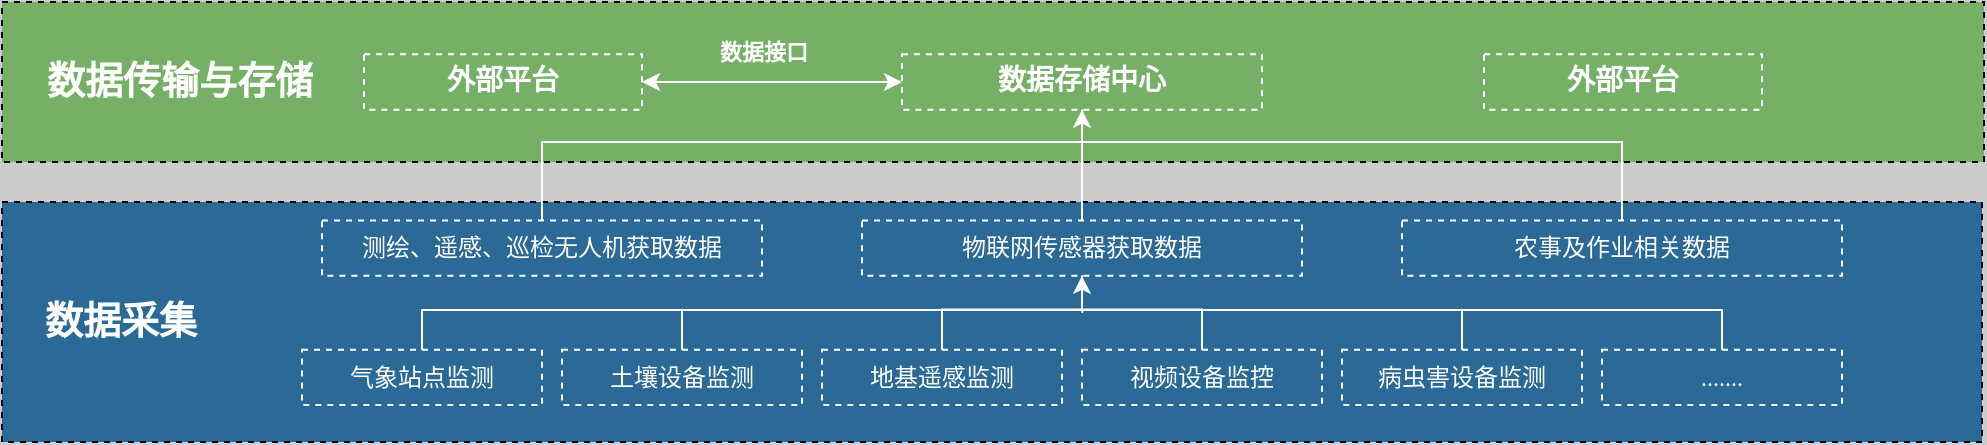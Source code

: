 <mxfile version="21.2.1" type="github">
  <diagram name="第 1 页" id="E1eY4ANHaeVtyCAObKsl">
    <mxGraphModel dx="449" dy="636" grid="1" gridSize="10" guides="1" tooltips="1" connect="1" arrows="1" fold="1" page="1" pageScale="1" pageWidth="1169" pageHeight="827" background="#CCCCCC" math="0" shadow="0">
      <root>
        <mxCell id="0" />
        <mxCell id="1" parent="0" />
        <mxCell id="EjjxS6cKYgv5XmkPnRk7-71" value="" style="group" vertex="1" connectable="0" parent="1">
          <mxGeometry x="89" y="580" width="991" height="80" as="geometry" />
        </mxCell>
        <mxCell id="EjjxS6cKYgv5XmkPnRk7-28" value="" style="rounded=0;whiteSpace=wrap;html=1;verticalAlign=middle;fillColor=#76B066;strokeColor=default;gradientColor=none;labelBackgroundColor=none;labelBorderColor=none;dashed=1;" vertex="1" parent="EjjxS6cKYgv5XmkPnRk7-71">
          <mxGeometry width="991" height="80" as="geometry" />
        </mxCell>
        <mxCell id="EjjxS6cKYgv5XmkPnRk7-53" value="&lt;font color=&quot;#ffffff&quot; style=&quot;font-size: 14px;&quot;&gt;数据存储中心&lt;/font&gt;" style="rounded=0;whiteSpace=wrap;html=1;fillColor=none;dashed=1;strokeColor=#FFFFFF;fontFamily=Microsoft YaHei;fontSource=https%3A%2F%2Ffonts.googleapis.com%2Fcss%3Ffamily%3DMicrosoft%2BYaHei;fontSize=14;fontStyle=1" vertex="1" parent="EjjxS6cKYgv5XmkPnRk7-71">
          <mxGeometry x="450" y="26.15" width="180" height="27.69" as="geometry" />
        </mxCell>
        <mxCell id="EjjxS6cKYgv5XmkPnRk7-65" style="edgeStyle=orthogonalEdgeStyle;shape=connector;rounded=0;orthogonalLoop=1;jettySize=auto;html=1;exitX=1;exitY=0.5;exitDx=0;exitDy=0;entryX=0;entryY=0.5;entryDx=0;entryDy=0;labelBackgroundColor=default;strokeColor=#FFFFFF;fontFamily=Helvetica;fontSize=11;fontColor=default;endArrow=classic;endFill=1;startArrow=classic;startFill=1;" edge="1" parent="EjjxS6cKYgv5XmkPnRk7-71" source="EjjxS6cKYgv5XmkPnRk7-64" target="EjjxS6cKYgv5XmkPnRk7-53">
          <mxGeometry relative="1" as="geometry" />
        </mxCell>
        <mxCell id="EjjxS6cKYgv5XmkPnRk7-64" value="&lt;font color=&quot;#ffffff&quot; style=&quot;font-size: 14px;&quot;&gt;外部平台&lt;/font&gt;" style="rounded=0;whiteSpace=wrap;html=1;fillColor=none;dashed=1;strokeColor=#FFFFFF;fontFamily=Microsoft YaHei;fontSource=https%3A%2F%2Ffonts.googleapis.com%2Fcss%3Ffamily%3DMicrosoft%2BYaHei;fontSize=14;fontStyle=1" vertex="1" parent="EjjxS6cKYgv5XmkPnRk7-71">
          <mxGeometry x="181" y="26.15" width="139" height="27.69" as="geometry" />
        </mxCell>
        <mxCell id="EjjxS6cKYgv5XmkPnRk7-67" value="&lt;font color=&quot;#ffffff&quot; data-font-src=&quot;https://fonts.googleapis.com/css?family=Microsoft+YaHei&quot; face=&quot;Microsoft YaHei&quot;&gt;&lt;b&gt;数据接口&lt;/b&gt;&lt;/font&gt;" style="text;html=1;strokeColor=none;fillColor=none;align=center;verticalAlign=middle;whiteSpace=wrap;rounded=0;fontSize=11;fontFamily=Helvetica;fontColor=default;" vertex="1" parent="EjjxS6cKYgv5XmkPnRk7-71">
          <mxGeometry x="351" y="10" width="60" height="30" as="geometry" />
        </mxCell>
        <mxCell id="EjjxS6cKYgv5XmkPnRk7-69" value="&lt;font color=&quot;#ffffff&quot; style=&quot;font-size: 14px;&quot;&gt;外部平台&lt;/font&gt;" style="rounded=0;whiteSpace=wrap;html=1;fillColor=none;dashed=1;strokeColor=#FFFFFF;fontFamily=Microsoft YaHei;fontSource=https%3A%2F%2Ffonts.googleapis.com%2Fcss%3Ffamily%3DMicrosoft%2BYaHei;fontSize=14;fontStyle=1" vertex="1" parent="EjjxS6cKYgv5XmkPnRk7-71">
          <mxGeometry x="741" y="26.15" width="139" height="27.69" as="geometry" />
        </mxCell>
        <mxCell id="EjjxS6cKYgv5XmkPnRk7-33" value="&amp;nbsp; 数据传输与存储" style="rounded=0;whiteSpace=wrap;html=1;fontFamily=Microsoft YaHei;fontSource=https%3A%2F%2Ffonts.googleapis.com%2Fcss%3Ffamily%3DMicrosoft%2BYaHei;fontSize=19;fontStyle=1;fontColor=#ffffff;labelBackgroundColor=none;fillColor=none;labelBorderColor=none;strokeColor=none;align=left;" vertex="1" parent="EjjxS6cKYgv5XmkPnRk7-71">
          <mxGeometry x="11" width="160" height="80" as="geometry" />
        </mxCell>
        <mxCell id="EjjxS6cKYgv5XmkPnRk7-31" value="" style="group" vertex="1" connectable="0" parent="1">
          <mxGeometry x="89" y="680" width="990" height="120" as="geometry" />
        </mxCell>
        <mxCell id="EjjxS6cKYgv5XmkPnRk7-4" value="" style="rounded=0;whiteSpace=wrap;html=1;labelBackgroundColor=none;labelBorderColor=none;fillColor=#2B6A96;dashed=1;" vertex="1" parent="EjjxS6cKYgv5XmkPnRk7-31">
          <mxGeometry width="990" height="120" as="geometry" />
        </mxCell>
        <mxCell id="EjjxS6cKYgv5XmkPnRk7-59" style="edgeStyle=orthogonalEdgeStyle;shape=connector;rounded=0;orthogonalLoop=1;jettySize=auto;html=1;exitX=0.5;exitY=0;exitDx=0;exitDy=0;entryX=0.5;entryY=1;entryDx=0;entryDy=0;labelBackgroundColor=default;strokeColor=#FFFFFF;fontFamily=Helvetica;fontSize=11;fontColor=default;endArrow=none;endFill=0;" edge="1" parent="EjjxS6cKYgv5XmkPnRk7-31" source="EjjxS6cKYgv5XmkPnRk7-6" target="EjjxS6cKYgv5XmkPnRk7-18">
          <mxGeometry relative="1" as="geometry">
            <Array as="points">
              <mxPoint x="210" y="54" />
              <mxPoint x="540" y="54" />
            </Array>
          </mxGeometry>
        </mxCell>
        <mxCell id="EjjxS6cKYgv5XmkPnRk7-6" value="&lt;font color=&quot;#ffffff&quot;&gt;气象站点监测&lt;/font&gt;" style="rounded=0;whiteSpace=wrap;html=1;fillColor=none;dashed=1;strokeColor=#FFFFFF;fontFamily=Microsoft YaHei;fontSource=https%3A%2F%2Ffonts.googleapis.com%2Fcss%3Ffamily%3DMicrosoft%2BYaHei;" vertex="1" parent="EjjxS6cKYgv5XmkPnRk7-31">
          <mxGeometry x="150" y="73.846" width="120" height="27.692" as="geometry" />
        </mxCell>
        <mxCell id="EjjxS6cKYgv5XmkPnRk7-58" style="edgeStyle=orthogonalEdgeStyle;shape=connector;rounded=0;orthogonalLoop=1;jettySize=auto;html=1;exitX=0.5;exitY=0;exitDx=0;exitDy=0;entryX=0.5;entryY=1;entryDx=0;entryDy=0;labelBackgroundColor=default;strokeColor=#FFFFFF;fontFamily=Helvetica;fontSize=11;fontColor=default;endArrow=none;endFill=0;" edge="1" parent="EjjxS6cKYgv5XmkPnRk7-31" source="EjjxS6cKYgv5XmkPnRk7-7" target="EjjxS6cKYgv5XmkPnRk7-18">
          <mxGeometry relative="1" as="geometry">
            <Array as="points">
              <mxPoint x="340" y="54" />
              <mxPoint x="540" y="54" />
            </Array>
          </mxGeometry>
        </mxCell>
        <mxCell id="EjjxS6cKYgv5XmkPnRk7-7" value="&lt;font color=&quot;#ffffff&quot;&gt;土壤设备监测&lt;/font&gt;" style="rounded=0;whiteSpace=wrap;html=1;fillColor=none;dashed=1;strokeColor=#FFFFFF;fontFamily=Microsoft YaHei;fontSource=https%3A%2F%2Ffonts.googleapis.com%2Fcss%3Ffamily%3DMicrosoft%2BYaHei;" vertex="1" parent="EjjxS6cKYgv5XmkPnRk7-31">
          <mxGeometry x="280" y="73.846" width="120" height="27.692" as="geometry" />
        </mxCell>
        <mxCell id="EjjxS6cKYgv5XmkPnRk7-8" value="&lt;font color=&quot;#ffffff&quot;&gt;地基遥感监测&lt;/font&gt;" style="rounded=0;whiteSpace=wrap;html=1;fillColor=none;dashed=1;strokeColor=#FFFFFF;fontFamily=Microsoft YaHei;fontSource=https%3A%2F%2Ffonts.googleapis.com%2Fcss%3Ffamily%3DMicrosoft%2BYaHei;" vertex="1" parent="EjjxS6cKYgv5XmkPnRk7-31">
          <mxGeometry x="410" y="73.846" width="120" height="27.692" as="geometry" />
        </mxCell>
        <mxCell id="EjjxS6cKYgv5XmkPnRk7-20" style="edgeStyle=orthogonalEdgeStyle;rounded=0;orthogonalLoop=1;jettySize=auto;html=1;exitX=0.5;exitY=0;exitDx=0;exitDy=0;endArrow=none;endFill=0;strokeColor=#FFFFFF;" edge="1" parent="EjjxS6cKYgv5XmkPnRk7-31" source="EjjxS6cKYgv5XmkPnRk7-9">
          <mxGeometry relative="1" as="geometry">
            <mxPoint x="540" y="55.385" as="targetPoint" />
          </mxGeometry>
        </mxCell>
        <mxCell id="EjjxS6cKYgv5XmkPnRk7-9" value="&lt;font color=&quot;#ffffff&quot;&gt;视频设备监控&lt;/font&gt;" style="rounded=0;whiteSpace=wrap;html=1;fillColor=none;dashed=1;strokeColor=#FFFFFF;fontFamily=Microsoft YaHei;fontSource=https%3A%2F%2Ffonts.googleapis.com%2Fcss%3Ffamily%3DMicrosoft%2BYaHei;" vertex="1" parent="EjjxS6cKYgv5XmkPnRk7-31">
          <mxGeometry x="540" y="73.846" width="120" height="27.692" as="geometry" />
        </mxCell>
        <mxCell id="EjjxS6cKYgv5XmkPnRk7-60" style="edgeStyle=orthogonalEdgeStyle;shape=connector;rounded=0;orthogonalLoop=1;jettySize=auto;html=1;exitX=0.5;exitY=0;exitDx=0;exitDy=0;entryX=0.5;entryY=1;entryDx=0;entryDy=0;labelBackgroundColor=default;strokeColor=#FFFFFF;fontFamily=Helvetica;fontSize=11;fontColor=default;endArrow=none;endFill=0;" edge="1" parent="EjjxS6cKYgv5XmkPnRk7-31" source="EjjxS6cKYgv5XmkPnRk7-10" target="EjjxS6cKYgv5XmkPnRk7-18">
          <mxGeometry relative="1" as="geometry">
            <Array as="points">
              <mxPoint x="730" y="54" />
              <mxPoint x="540" y="54" />
            </Array>
          </mxGeometry>
        </mxCell>
        <mxCell id="EjjxS6cKYgv5XmkPnRk7-10" value="&lt;font color=&quot;#ffffff&quot;&gt;病虫害设备监测&lt;/font&gt;" style="rounded=0;whiteSpace=wrap;html=1;fillColor=none;dashed=1;strokeColor=#FFFFFF;fontFamily=Microsoft YaHei;fontSource=https%3A%2F%2Ffonts.googleapis.com%2Fcss%3Ffamily%3DMicrosoft%2BYaHei;" vertex="1" parent="EjjxS6cKYgv5XmkPnRk7-31">
          <mxGeometry x="670" y="73.846" width="120" height="27.692" as="geometry" />
        </mxCell>
        <mxCell id="EjjxS6cKYgv5XmkPnRk7-61" style="edgeStyle=orthogonalEdgeStyle;shape=connector;rounded=0;orthogonalLoop=1;jettySize=auto;html=1;exitX=0.5;exitY=0;exitDx=0;exitDy=0;entryX=0.5;entryY=1;entryDx=0;entryDy=0;labelBackgroundColor=default;strokeColor=#FFFFFF;fontFamily=Helvetica;fontSize=11;fontColor=default;endArrow=none;endFill=0;" edge="1" parent="EjjxS6cKYgv5XmkPnRk7-31" source="EjjxS6cKYgv5XmkPnRk7-11" target="EjjxS6cKYgv5XmkPnRk7-18">
          <mxGeometry relative="1" as="geometry">
            <Array as="points">
              <mxPoint x="860" y="54" />
              <mxPoint x="540" y="54" />
            </Array>
          </mxGeometry>
        </mxCell>
        <mxCell id="EjjxS6cKYgv5XmkPnRk7-11" value="&lt;font color=&quot;#ffffff&quot;&gt;.......&lt;/font&gt;" style="rounded=0;whiteSpace=wrap;html=1;fillColor=none;dashed=1;strokeColor=#FFFFFF;fontFamily=Microsoft YaHei;fontSource=https%3A%2F%2Ffonts.googleapis.com%2Fcss%3Ffamily%3DMicrosoft%2BYaHei;" vertex="1" parent="EjjxS6cKYgv5XmkPnRk7-31">
          <mxGeometry x="800" y="73.846" width="120" height="27.692" as="geometry" />
        </mxCell>
        <mxCell id="EjjxS6cKYgv5XmkPnRk7-18" value="&lt;font color=&quot;#ffffff&quot;&gt;物联网传感器获取数据&lt;/font&gt;" style="rounded=0;whiteSpace=wrap;html=1;fillColor=none;dashed=1;strokeColor=#FFFFFF;fontFamily=Microsoft YaHei;fontSource=https%3A%2F%2Ffonts.googleapis.com%2Fcss%3Ffamily%3DMicrosoft%2BYaHei;" vertex="1" parent="EjjxS6cKYgv5XmkPnRk7-31">
          <mxGeometry x="430" y="9.231" width="220" height="27.692" as="geometry" />
        </mxCell>
        <mxCell id="EjjxS6cKYgv5XmkPnRk7-19" style="edgeStyle=orthogonalEdgeStyle;rounded=0;orthogonalLoop=1;jettySize=auto;html=1;exitX=0.5;exitY=0;exitDx=0;exitDy=0;entryX=0.5;entryY=1;entryDx=0;entryDy=0;strokeColor=#FFFFFF;" edge="1" parent="EjjxS6cKYgv5XmkPnRk7-31" source="EjjxS6cKYgv5XmkPnRk7-8" target="EjjxS6cKYgv5XmkPnRk7-18">
          <mxGeometry relative="1" as="geometry" />
        </mxCell>
        <mxCell id="EjjxS6cKYgv5XmkPnRk7-26" value="&lt;font color=&quot;#ffffff&quot;&gt;测绘、遥感、巡检无人机获取数据&lt;/font&gt;" style="rounded=0;whiteSpace=wrap;html=1;fillColor=none;dashed=1;strokeColor=#FFFFFF;fontFamily=Microsoft YaHei;fontSource=https%3A%2F%2Ffonts.googleapis.com%2Fcss%3Ffamily%3DMicrosoft%2BYaHei;" vertex="1" parent="EjjxS6cKYgv5XmkPnRk7-31">
          <mxGeometry x="160" y="9.231" width="220" height="27.692" as="geometry" />
        </mxCell>
        <mxCell id="EjjxS6cKYgv5XmkPnRk7-27" value="&lt;font color=&quot;#ffffff&quot;&gt;农事及作业相关数据&lt;/font&gt;" style="rounded=0;whiteSpace=wrap;html=1;fillColor=none;dashed=1;strokeColor=#FFFFFF;fontFamily=Microsoft YaHei;fontSource=https%3A%2F%2Ffonts.googleapis.com%2Fcss%3Ffamily%3DMicrosoft%2BYaHei;" vertex="1" parent="EjjxS6cKYgv5XmkPnRk7-31">
          <mxGeometry x="700" y="9.231" width="220" height="27.692" as="geometry" />
        </mxCell>
        <mxCell id="EjjxS6cKYgv5XmkPnRk7-5" value="&amp;nbsp; 数据采集" style="rounded=0;whiteSpace=wrap;html=1;fontFamily=Microsoft YaHei;fontSource=https%3A%2F%2Ffonts.googleapis.com%2Fcss%3Ffamily%3DMicrosoft%2BYaHei;fontSize=19;fontStyle=1;fontColor=#ffffff;labelBackgroundColor=none;fillColor=none;labelBorderColor=none;strokeColor=none;align=left;" vertex="1" parent="EjjxS6cKYgv5XmkPnRk7-31">
          <mxGeometry x="10" width="120" height="120" as="geometry" />
        </mxCell>
        <mxCell id="EjjxS6cKYgv5XmkPnRk7-56" style="edgeStyle=orthogonalEdgeStyle;shape=connector;rounded=0;orthogonalLoop=1;jettySize=auto;html=1;exitX=0.5;exitY=0;exitDx=0;exitDy=0;labelBackgroundColor=default;strokeColor=#FFFFFF;fontFamily=Helvetica;fontSize=11;fontColor=default;endArrow=classic;endFill=1;entryX=0.5;entryY=1;entryDx=0;entryDy=0;" edge="1" parent="1" source="EjjxS6cKYgv5XmkPnRk7-18" target="EjjxS6cKYgv5XmkPnRk7-53">
          <mxGeometry relative="1" as="geometry">
            <mxPoint x="629.19" y="650" as="targetPoint" />
          </mxGeometry>
        </mxCell>
        <mxCell id="EjjxS6cKYgv5XmkPnRk7-62" style="edgeStyle=orthogonalEdgeStyle;shape=connector;rounded=0;orthogonalLoop=1;jettySize=auto;html=1;exitX=0.5;exitY=0;exitDx=0;exitDy=0;entryX=0.5;entryY=1;entryDx=0;entryDy=0;labelBackgroundColor=default;strokeColor=#FFFFFF;fontFamily=Helvetica;fontSize=11;fontColor=default;endArrow=none;endFill=0;" edge="1" parent="1" source="EjjxS6cKYgv5XmkPnRk7-26" target="EjjxS6cKYgv5XmkPnRk7-53">
          <mxGeometry relative="1" as="geometry">
            <Array as="points">
              <mxPoint x="359" y="650" />
              <mxPoint x="629" y="650" />
            </Array>
          </mxGeometry>
        </mxCell>
        <mxCell id="EjjxS6cKYgv5XmkPnRk7-63" style="edgeStyle=orthogonalEdgeStyle;shape=connector;rounded=0;orthogonalLoop=1;jettySize=auto;html=1;exitX=0.5;exitY=0;exitDx=0;exitDy=0;entryX=0.5;entryY=1;entryDx=0;entryDy=0;labelBackgroundColor=default;strokeColor=#FFFFFF;fontFamily=Helvetica;fontSize=11;fontColor=default;endArrow=none;endFill=0;" edge="1" parent="1" source="EjjxS6cKYgv5XmkPnRk7-27" target="EjjxS6cKYgv5XmkPnRk7-53">
          <mxGeometry relative="1" as="geometry">
            <Array as="points">
              <mxPoint x="899" y="650" />
              <mxPoint x="629" y="650" />
            </Array>
          </mxGeometry>
        </mxCell>
      </root>
    </mxGraphModel>
  </diagram>
</mxfile>
